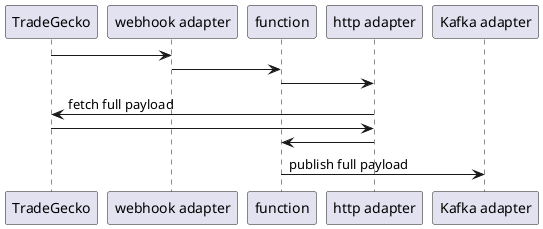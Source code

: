 @startuml
  TradeGecko -> "webhook adapter"
  "webhook adapter" -> function
  function -> "http adapter"
  "http adapter" -> TradeGecko: fetch full payload
  TradeGecko -> "http adapter"
  "http adapter" -> function
  function -> "Kafka adapter": publish full payload
@enduml